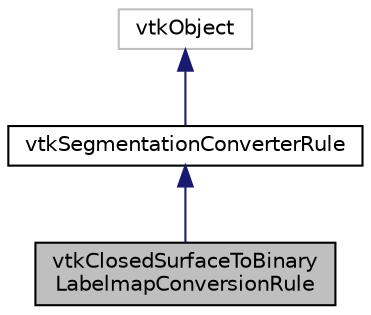 digraph "vtkClosedSurfaceToBinaryLabelmapConversionRule"
{
  bgcolor="transparent";
  edge [fontname="Helvetica",fontsize="10",labelfontname="Helvetica",labelfontsize="10"];
  node [fontname="Helvetica",fontsize="10",shape=record];
  Node4 [label="vtkClosedSurfaceToBinary\lLabelmapConversionRule",height=0.2,width=0.4,color="black", fillcolor="grey75", style="filled", fontcolor="black"];
  Node5 -> Node4 [dir="back",color="midnightblue",fontsize="10",style="solid",fontname="Helvetica"];
  Node5 [label="vtkSegmentationConverterRule",height=0.2,width=0.4,color="black",URL="$classvtkSegmentationConverterRule.html",tooltip="Abstract converter rule class. Subclasses perform conversions between specific representation types..."];
  Node6 -> Node5 [dir="back",color="midnightblue",fontsize="10",style="solid",fontname="Helvetica"];
  Node6 [label="vtkObject",height=0.2,width=0.4,color="grey75"];
}
